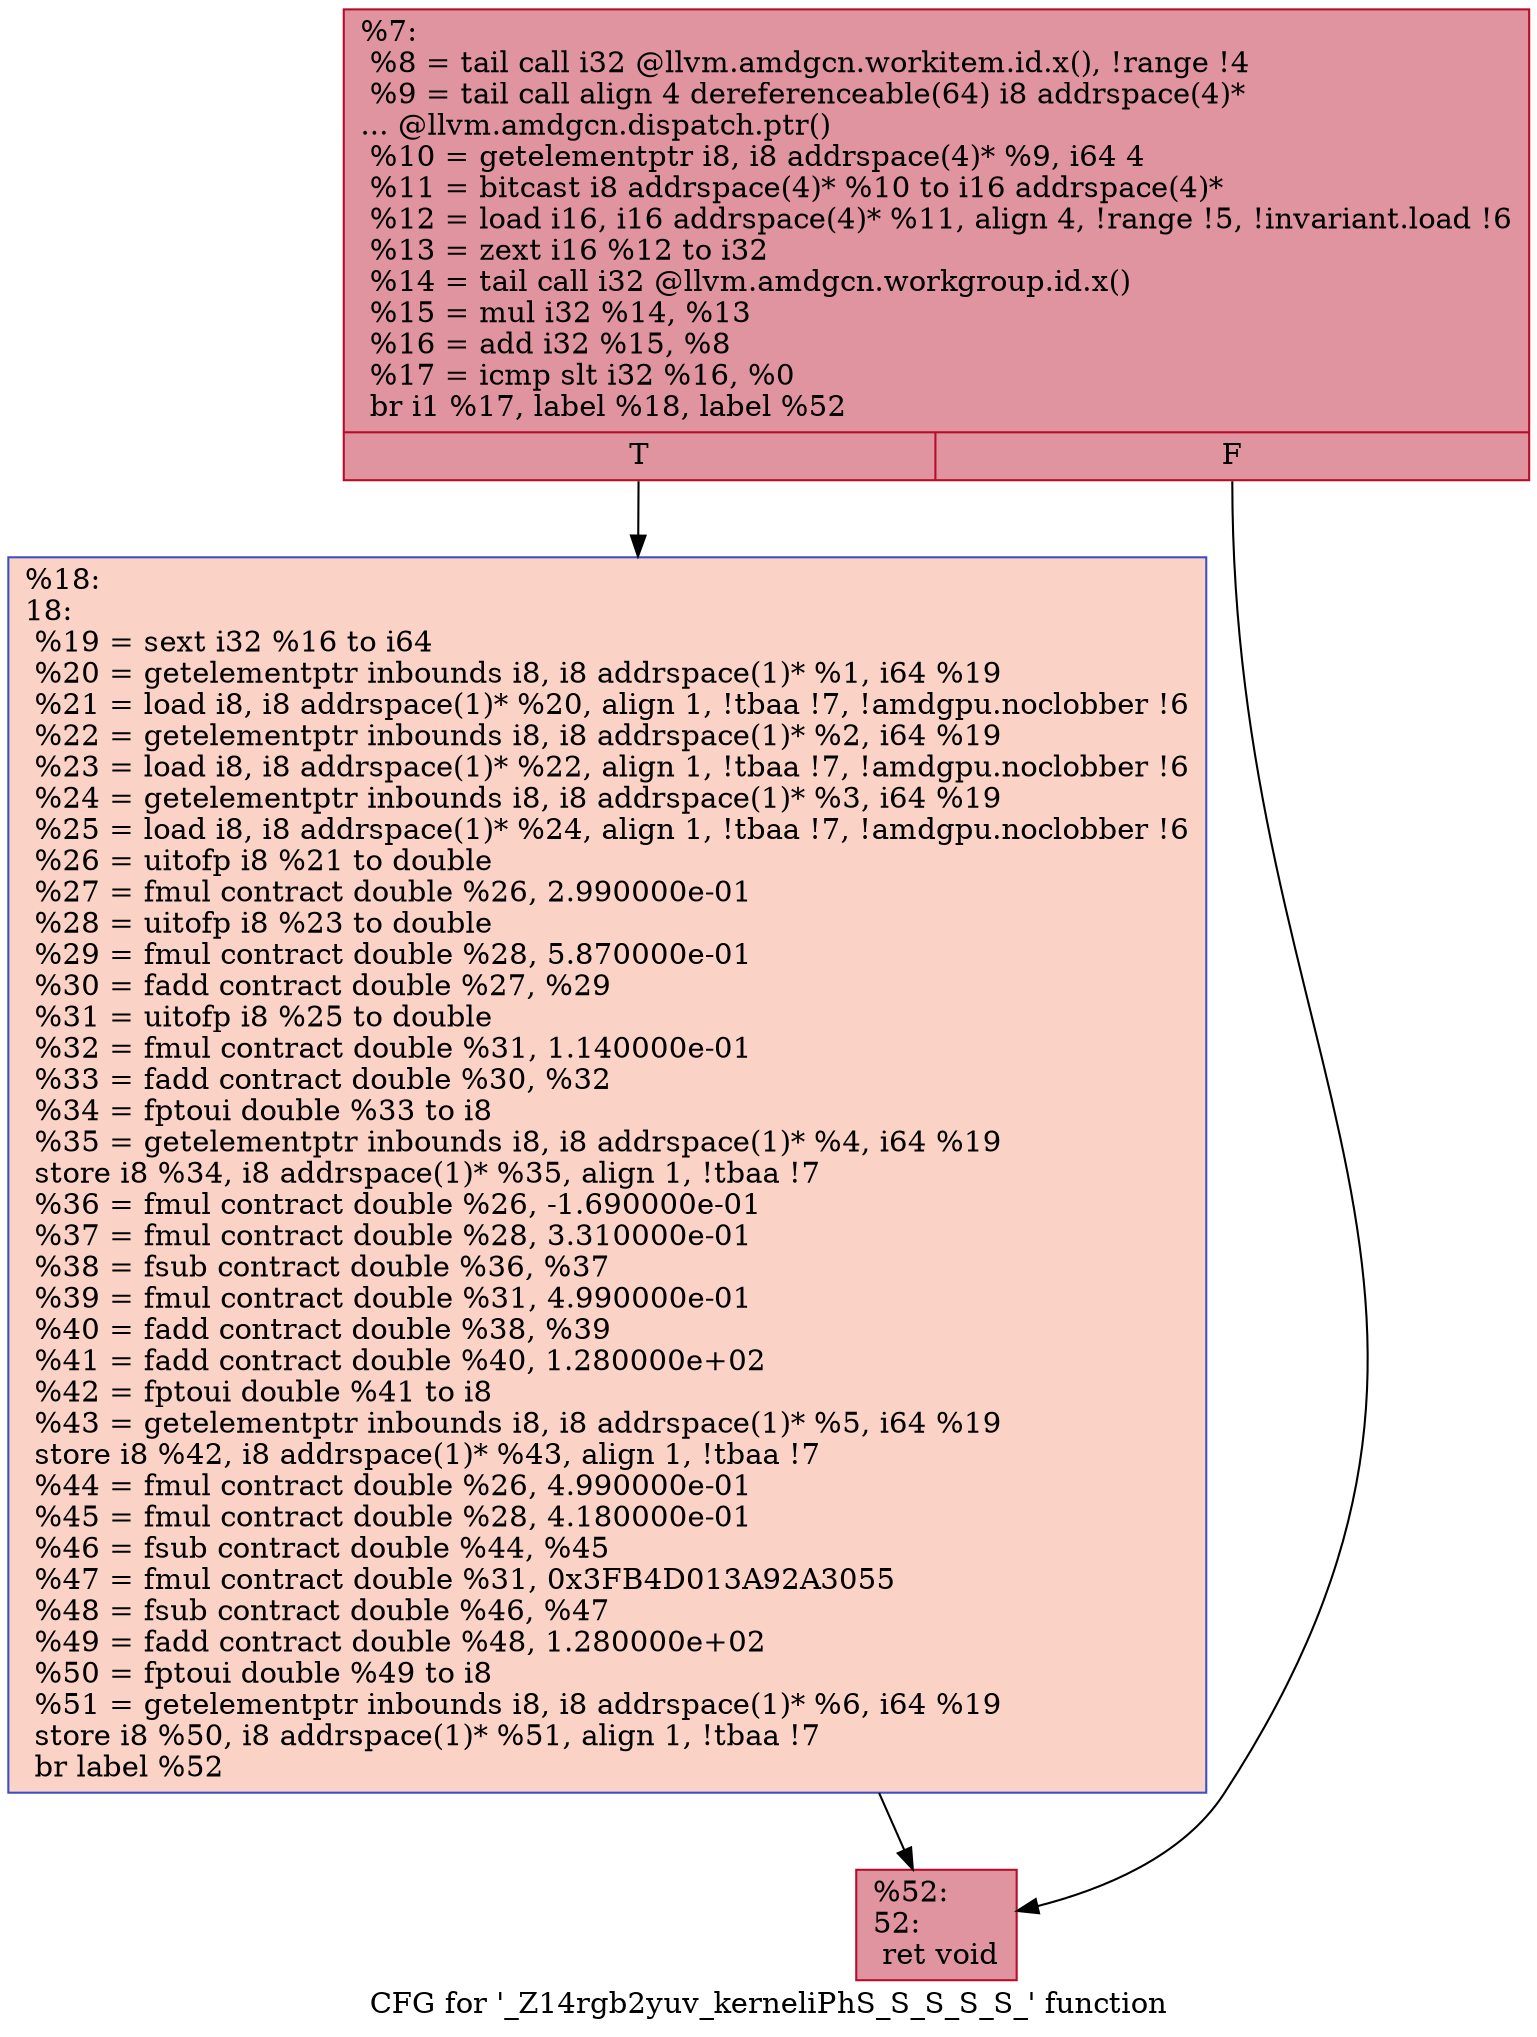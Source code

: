 digraph "CFG for '_Z14rgb2yuv_kerneliPhS_S_S_S_S_' function" {
	label="CFG for '_Z14rgb2yuv_kerneliPhS_S_S_S_S_' function";

	Node0x5176720 [shape=record,color="#b70d28ff", style=filled, fillcolor="#b70d2870",label="{%7:\l  %8 = tail call i32 @llvm.amdgcn.workitem.id.x(), !range !4\l  %9 = tail call align 4 dereferenceable(64) i8 addrspace(4)*\l... @llvm.amdgcn.dispatch.ptr()\l  %10 = getelementptr i8, i8 addrspace(4)* %9, i64 4\l  %11 = bitcast i8 addrspace(4)* %10 to i16 addrspace(4)*\l  %12 = load i16, i16 addrspace(4)* %11, align 4, !range !5, !invariant.load !6\l  %13 = zext i16 %12 to i32\l  %14 = tail call i32 @llvm.amdgcn.workgroup.id.x()\l  %15 = mul i32 %14, %13\l  %16 = add i32 %15, %8\l  %17 = icmp slt i32 %16, %0\l  br i1 %17, label %18, label %52\l|{<s0>T|<s1>F}}"];
	Node0x5176720:s0 -> Node0x5178620;
	Node0x5176720:s1 -> Node0x51786b0;
	Node0x5178620 [shape=record,color="#3d50c3ff", style=filled, fillcolor="#f59c7d70",label="{%18:\l18:                                               \l  %19 = sext i32 %16 to i64\l  %20 = getelementptr inbounds i8, i8 addrspace(1)* %1, i64 %19\l  %21 = load i8, i8 addrspace(1)* %20, align 1, !tbaa !7, !amdgpu.noclobber !6\l  %22 = getelementptr inbounds i8, i8 addrspace(1)* %2, i64 %19\l  %23 = load i8, i8 addrspace(1)* %22, align 1, !tbaa !7, !amdgpu.noclobber !6\l  %24 = getelementptr inbounds i8, i8 addrspace(1)* %3, i64 %19\l  %25 = load i8, i8 addrspace(1)* %24, align 1, !tbaa !7, !amdgpu.noclobber !6\l  %26 = uitofp i8 %21 to double\l  %27 = fmul contract double %26, 2.990000e-01\l  %28 = uitofp i8 %23 to double\l  %29 = fmul contract double %28, 5.870000e-01\l  %30 = fadd contract double %27, %29\l  %31 = uitofp i8 %25 to double\l  %32 = fmul contract double %31, 1.140000e-01\l  %33 = fadd contract double %30, %32\l  %34 = fptoui double %33 to i8\l  %35 = getelementptr inbounds i8, i8 addrspace(1)* %4, i64 %19\l  store i8 %34, i8 addrspace(1)* %35, align 1, !tbaa !7\l  %36 = fmul contract double %26, -1.690000e-01\l  %37 = fmul contract double %28, 3.310000e-01\l  %38 = fsub contract double %36, %37\l  %39 = fmul contract double %31, 4.990000e-01\l  %40 = fadd contract double %38, %39\l  %41 = fadd contract double %40, 1.280000e+02\l  %42 = fptoui double %41 to i8\l  %43 = getelementptr inbounds i8, i8 addrspace(1)* %5, i64 %19\l  store i8 %42, i8 addrspace(1)* %43, align 1, !tbaa !7\l  %44 = fmul contract double %26, 4.990000e-01\l  %45 = fmul contract double %28, 4.180000e-01\l  %46 = fsub contract double %44, %45\l  %47 = fmul contract double %31, 0x3FB4D013A92A3055\l  %48 = fsub contract double %46, %47\l  %49 = fadd contract double %48, 1.280000e+02\l  %50 = fptoui double %49 to i8\l  %51 = getelementptr inbounds i8, i8 addrspace(1)* %6, i64 %19\l  store i8 %50, i8 addrspace(1)* %51, align 1, !tbaa !7\l  br label %52\l}"];
	Node0x5178620 -> Node0x51786b0;
	Node0x51786b0 [shape=record,color="#b70d28ff", style=filled, fillcolor="#b70d2870",label="{%52:\l52:                                               \l  ret void\l}"];
}

